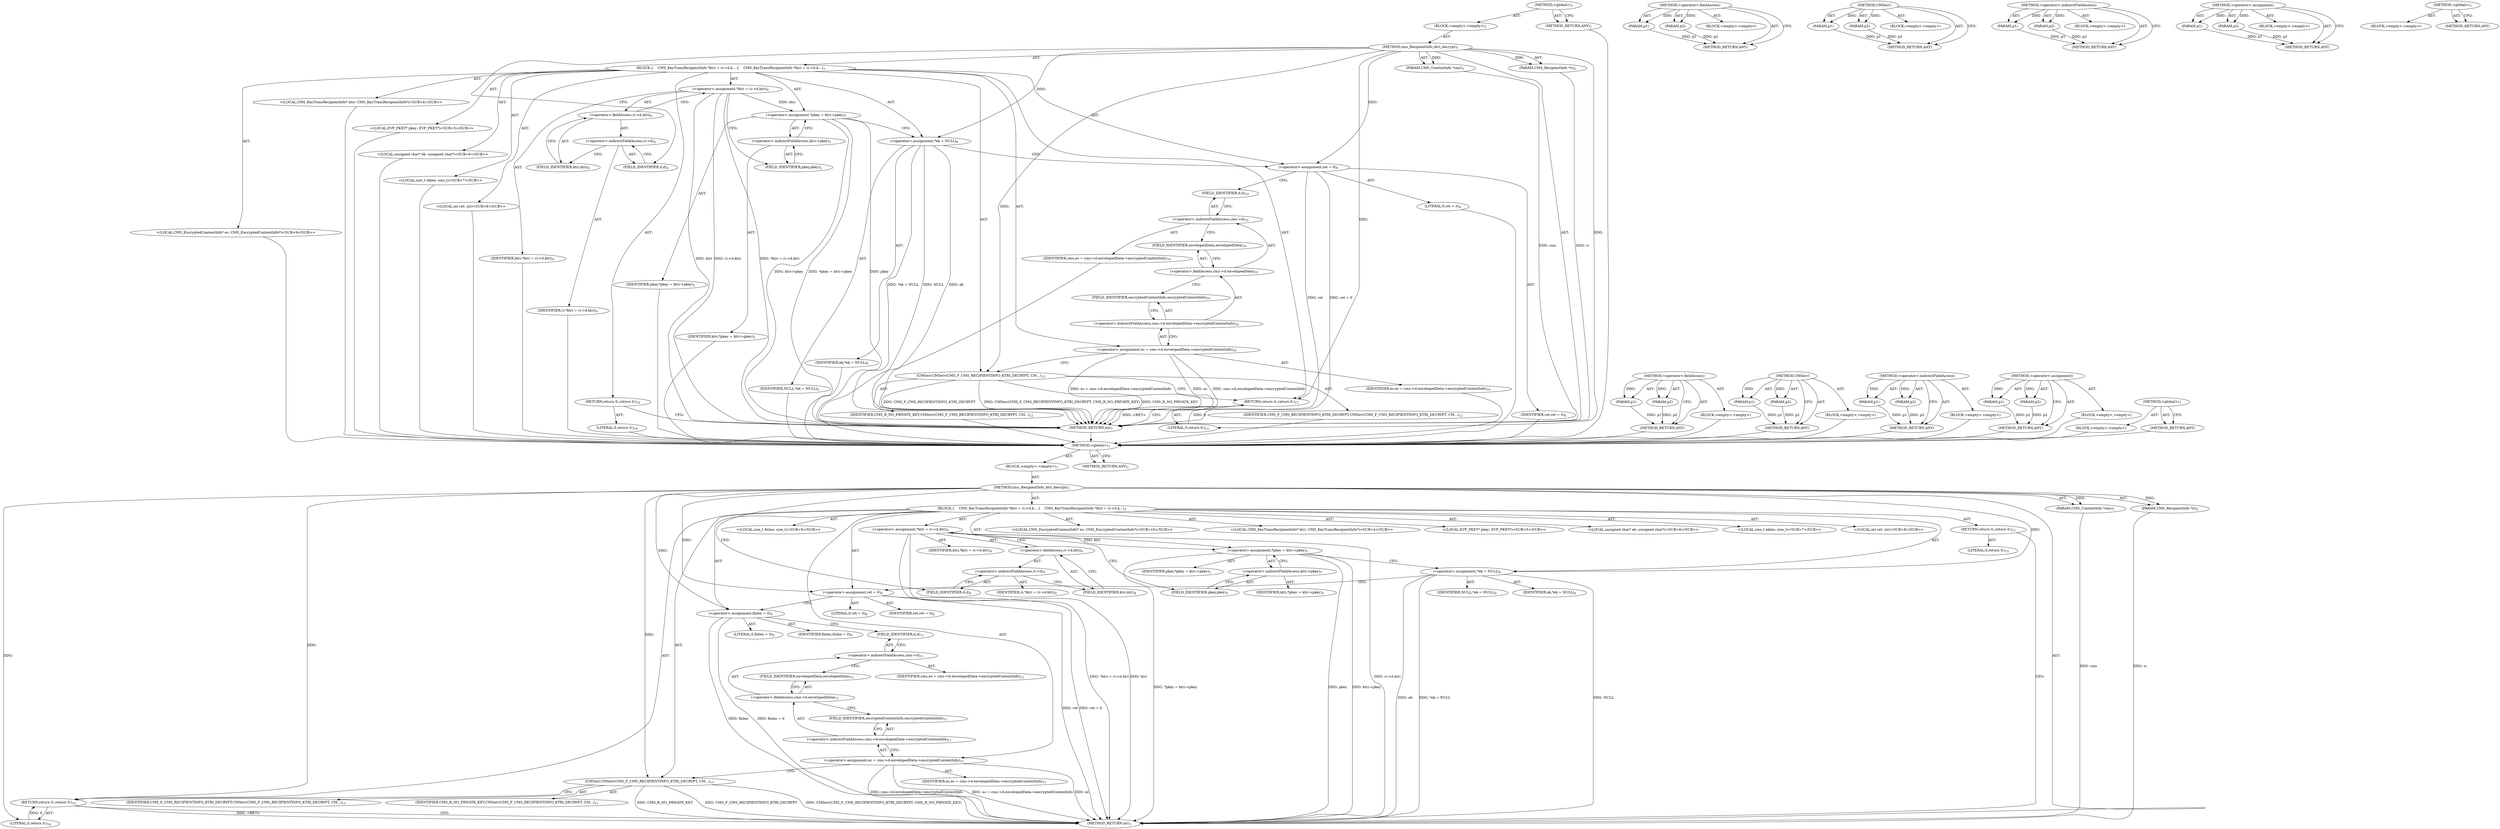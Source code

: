 digraph "&lt;global&gt;" {
vulnerable_6 [label=<(METHOD,&lt;global&gt;)<SUB>1</SUB>>];
vulnerable_7 [label=<(BLOCK,&lt;empty&gt;,&lt;empty&gt;)<SUB>1</SUB>>];
vulnerable_8 [label=<(METHOD,cms_RecipientInfo_ktri_decrypt)<SUB>1</SUB>>];
vulnerable_9 [label=<(PARAM,CMS_ContentInfo *cms)<SUB>1</SUB>>];
vulnerable_10 [label=<(PARAM,CMS_RecipientInfo *ri)<SUB>2</SUB>>];
vulnerable_11 [label=<(BLOCK,{
    CMS_KeyTransRecipientInfo *ktri = ri-&gt;d.k...,{
    CMS_KeyTransRecipientInfo *ktri = ri-&gt;d.k...)<SUB>3</SUB>>];
vulnerable_12 [label="<(LOCAL,CMS_KeyTransRecipientInfo* ktri: CMS_KeyTransRecipientInfo*)<SUB>4</SUB>>"];
vulnerable_13 [label=<(&lt;operator&gt;.assignment,*ktri = ri-&gt;d.ktri)<SUB>4</SUB>>];
vulnerable_14 [label=<(IDENTIFIER,ktri,*ktri = ri-&gt;d.ktri)<SUB>4</SUB>>];
vulnerable_15 [label=<(&lt;operator&gt;.fieldAccess,ri-&gt;d.ktri)<SUB>4</SUB>>];
vulnerable_16 [label=<(&lt;operator&gt;.indirectFieldAccess,ri-&gt;d)<SUB>4</SUB>>];
vulnerable_17 [label=<(IDENTIFIER,ri,*ktri = ri-&gt;d.ktri)<SUB>4</SUB>>];
vulnerable_18 [label=<(FIELD_IDENTIFIER,d,d)<SUB>4</SUB>>];
vulnerable_19 [label=<(FIELD_IDENTIFIER,ktri,ktri)<SUB>4</SUB>>];
vulnerable_20 [label="<(LOCAL,EVP_PKEY* pkey: EVP_PKEY*)<SUB>5</SUB>>"];
vulnerable_21 [label=<(&lt;operator&gt;.assignment,*pkey = ktri-&gt;pkey)<SUB>5</SUB>>];
vulnerable_22 [label=<(IDENTIFIER,pkey,*pkey = ktri-&gt;pkey)<SUB>5</SUB>>];
vulnerable_23 [label=<(&lt;operator&gt;.indirectFieldAccess,ktri-&gt;pkey)<SUB>5</SUB>>];
vulnerable_24 [label=<(IDENTIFIER,ktri,*pkey = ktri-&gt;pkey)<SUB>5</SUB>>];
vulnerable_25 [label=<(FIELD_IDENTIFIER,pkey,pkey)<SUB>5</SUB>>];
vulnerable_26 [label="<(LOCAL,unsigned char* ek: unsigned char*)<SUB>6</SUB>>"];
vulnerable_27 [label=<(&lt;operator&gt;.assignment,*ek = NULL)<SUB>6</SUB>>];
vulnerable_28 [label=<(IDENTIFIER,ek,*ek = NULL)<SUB>6</SUB>>];
vulnerable_29 [label=<(IDENTIFIER,NULL,*ek = NULL)<SUB>6</SUB>>];
vulnerable_30 [label="<(LOCAL,size_t eklen: size_t)<SUB>7</SUB>>"];
vulnerable_31 [label="<(LOCAL,int ret: int)<SUB>8</SUB>>"];
vulnerable_32 [label=<(&lt;operator&gt;.assignment,ret = 0)<SUB>8</SUB>>];
vulnerable_33 [label=<(IDENTIFIER,ret,ret = 0)<SUB>8</SUB>>];
vulnerable_34 [label=<(LITERAL,0,ret = 0)<SUB>8</SUB>>];
vulnerable_35 [label="<(LOCAL,CMS_EncryptedContentInfo* ec: CMS_EncryptedContentInfo*)<SUB>9</SUB>>"];
vulnerable_36 [label=<(&lt;operator&gt;.assignment,ec = cms-&gt;d.envelopedData-&gt;encryptedContentInfo)<SUB>10</SUB>>];
vulnerable_37 [label=<(IDENTIFIER,ec,ec = cms-&gt;d.envelopedData-&gt;encryptedContentInfo)<SUB>10</SUB>>];
vulnerable_38 [label=<(&lt;operator&gt;.indirectFieldAccess,cms-&gt;d.envelopedData-&gt;encryptedContentInfo)<SUB>10</SUB>>];
vulnerable_39 [label=<(&lt;operator&gt;.fieldAccess,cms-&gt;d.envelopedData)<SUB>10</SUB>>];
vulnerable_40 [label=<(&lt;operator&gt;.indirectFieldAccess,cms-&gt;d)<SUB>10</SUB>>];
vulnerable_41 [label=<(IDENTIFIER,cms,ec = cms-&gt;d.envelopedData-&gt;encryptedContentInfo)<SUB>10</SUB>>];
vulnerable_42 [label=<(FIELD_IDENTIFIER,d,d)<SUB>10</SUB>>];
vulnerable_43 [label=<(FIELD_IDENTIFIER,envelopedData,envelopedData)<SUB>10</SUB>>];
vulnerable_44 [label=<(FIELD_IDENTIFIER,encryptedContentInfo,encryptedContentInfo)<SUB>10</SUB>>];
vulnerable_45 [label=<(CMSerr,CMSerr(CMS_F_CMS_RECIPIENTINFO_KTRI_DECRYPT, CM...)<SUB>12</SUB>>];
vulnerable_46 [label=<(IDENTIFIER,CMS_F_CMS_RECIPIENTINFO_KTRI_DECRYPT,CMSerr(CMS_F_CMS_RECIPIENTINFO_KTRI_DECRYPT, CM...)<SUB>12</SUB>>];
vulnerable_47 [label=<(IDENTIFIER,CMS_R_NO_PRIVATE_KEY,CMSerr(CMS_F_CMS_RECIPIENTINFO_KTRI_DECRYPT, CM...)<SUB>12</SUB>>];
vulnerable_48 [label=<(RETURN,return 0;,return 0;)<SUB>13</SUB>>];
vulnerable_49 [label=<(LITERAL,0,return 0;)<SUB>13</SUB>>];
vulnerable_50 [label=<(RETURN,return 0;,return 0;)<SUB>14</SUB>>];
vulnerable_51 [label=<(LITERAL,0,return 0;)<SUB>14</SUB>>];
vulnerable_52 [label=<(METHOD_RETURN,int)<SUB>1</SUB>>];
vulnerable_54 [label=<(METHOD_RETURN,ANY)<SUB>1</SUB>>];
vulnerable_88 [label=<(METHOD,&lt;operator&gt;.fieldAccess)>];
vulnerable_89 [label=<(PARAM,p1)>];
vulnerable_90 [label=<(PARAM,p2)>];
vulnerable_91 [label=<(BLOCK,&lt;empty&gt;,&lt;empty&gt;)>];
vulnerable_92 [label=<(METHOD_RETURN,ANY)>];
vulnerable_98 [label=<(METHOD,CMSerr)>];
vulnerable_99 [label=<(PARAM,p1)>];
vulnerable_100 [label=<(PARAM,p2)>];
vulnerable_101 [label=<(BLOCK,&lt;empty&gt;,&lt;empty&gt;)>];
vulnerable_102 [label=<(METHOD_RETURN,ANY)>];
vulnerable_93 [label=<(METHOD,&lt;operator&gt;.indirectFieldAccess)>];
vulnerable_94 [label=<(PARAM,p1)>];
vulnerable_95 [label=<(PARAM,p2)>];
vulnerable_96 [label=<(BLOCK,&lt;empty&gt;,&lt;empty&gt;)>];
vulnerable_97 [label=<(METHOD_RETURN,ANY)>];
vulnerable_83 [label=<(METHOD,&lt;operator&gt;.assignment)>];
vulnerable_84 [label=<(PARAM,p1)>];
vulnerable_85 [label=<(PARAM,p2)>];
vulnerable_86 [label=<(BLOCK,&lt;empty&gt;,&lt;empty&gt;)>];
vulnerable_87 [label=<(METHOD_RETURN,ANY)>];
vulnerable_77 [label=<(METHOD,&lt;global&gt;)<SUB>1</SUB>>];
vulnerable_78 [label=<(BLOCK,&lt;empty&gt;,&lt;empty&gt;)>];
vulnerable_79 [label=<(METHOD_RETURN,ANY)>];
fixed_6 [label=<(METHOD,&lt;global&gt;)<SUB>1</SUB>>];
fixed_7 [label=<(BLOCK,&lt;empty&gt;,&lt;empty&gt;)<SUB>1</SUB>>];
fixed_8 [label=<(METHOD,cms_RecipientInfo_ktri_decrypt)<SUB>1</SUB>>];
fixed_9 [label=<(PARAM,CMS_ContentInfo *cms)<SUB>1</SUB>>];
fixed_10 [label=<(PARAM,CMS_RecipientInfo *ri)<SUB>2</SUB>>];
fixed_11 [label=<(BLOCK,{
    CMS_KeyTransRecipientInfo *ktri = ri-&gt;d.k...,{
    CMS_KeyTransRecipientInfo *ktri = ri-&gt;d.k...)<SUB>3</SUB>>];
fixed_12 [label="<(LOCAL,CMS_KeyTransRecipientInfo* ktri: CMS_KeyTransRecipientInfo*)<SUB>4</SUB>>"];
fixed_13 [label=<(&lt;operator&gt;.assignment,*ktri = ri-&gt;d.ktri)<SUB>4</SUB>>];
fixed_14 [label=<(IDENTIFIER,ktri,*ktri = ri-&gt;d.ktri)<SUB>4</SUB>>];
fixed_15 [label=<(&lt;operator&gt;.fieldAccess,ri-&gt;d.ktri)<SUB>4</SUB>>];
fixed_16 [label=<(&lt;operator&gt;.indirectFieldAccess,ri-&gt;d)<SUB>4</SUB>>];
fixed_17 [label=<(IDENTIFIER,ri,*ktri = ri-&gt;d.ktri)<SUB>4</SUB>>];
fixed_18 [label=<(FIELD_IDENTIFIER,d,d)<SUB>4</SUB>>];
fixed_19 [label=<(FIELD_IDENTIFIER,ktri,ktri)<SUB>4</SUB>>];
fixed_20 [label="<(LOCAL,EVP_PKEY* pkey: EVP_PKEY*)<SUB>5</SUB>>"];
fixed_21 [label=<(&lt;operator&gt;.assignment,*pkey = ktri-&gt;pkey)<SUB>5</SUB>>];
fixed_22 [label=<(IDENTIFIER,pkey,*pkey = ktri-&gt;pkey)<SUB>5</SUB>>];
fixed_23 [label=<(&lt;operator&gt;.indirectFieldAccess,ktri-&gt;pkey)<SUB>5</SUB>>];
fixed_24 [label=<(IDENTIFIER,ktri,*pkey = ktri-&gt;pkey)<SUB>5</SUB>>];
fixed_25 [label=<(FIELD_IDENTIFIER,pkey,pkey)<SUB>5</SUB>>];
fixed_26 [label="<(LOCAL,unsigned char* ek: unsigned char*)<SUB>6</SUB>>"];
fixed_27 [label=<(&lt;operator&gt;.assignment,*ek = NULL)<SUB>6</SUB>>];
fixed_28 [label=<(IDENTIFIER,ek,*ek = NULL)<SUB>6</SUB>>];
fixed_29 [label=<(IDENTIFIER,NULL,*ek = NULL)<SUB>6</SUB>>];
fixed_30 [label="<(LOCAL,size_t eklen: size_t)<SUB>7</SUB>>"];
fixed_31 [label="<(LOCAL,int ret: int)<SUB>8</SUB>>"];
fixed_32 [label=<(&lt;operator&gt;.assignment,ret = 0)<SUB>8</SUB>>];
fixed_33 [label=<(IDENTIFIER,ret,ret = 0)<SUB>8</SUB>>];
fixed_34 [label=<(LITERAL,0,ret = 0)<SUB>8</SUB>>];
fixed_35 [label="<(LOCAL,size_t fixlen: size_t)<SUB>9</SUB>>"];
fixed_36 [label=<(&lt;operator&gt;.assignment,fixlen = 0)<SUB>9</SUB>>];
fixed_37 [label=<(IDENTIFIER,fixlen,fixlen = 0)<SUB>9</SUB>>];
fixed_38 [label=<(LITERAL,0,fixlen = 0)<SUB>9</SUB>>];
fixed_39 [label="<(LOCAL,CMS_EncryptedContentInfo* ec: CMS_EncryptedContentInfo*)<SUB>10</SUB>>"];
fixed_40 [label=<(&lt;operator&gt;.assignment,ec = cms-&gt;d.envelopedData-&gt;encryptedContentInfo)<SUB>11</SUB>>];
fixed_41 [label=<(IDENTIFIER,ec,ec = cms-&gt;d.envelopedData-&gt;encryptedContentInfo)<SUB>11</SUB>>];
fixed_42 [label=<(&lt;operator&gt;.indirectFieldAccess,cms-&gt;d.envelopedData-&gt;encryptedContentInfo)<SUB>11</SUB>>];
fixed_43 [label=<(&lt;operator&gt;.fieldAccess,cms-&gt;d.envelopedData)<SUB>11</SUB>>];
fixed_44 [label=<(&lt;operator&gt;.indirectFieldAccess,cms-&gt;d)<SUB>11</SUB>>];
fixed_45 [label=<(IDENTIFIER,cms,ec = cms-&gt;d.envelopedData-&gt;encryptedContentInfo)<SUB>11</SUB>>];
fixed_46 [label=<(FIELD_IDENTIFIER,d,d)<SUB>11</SUB>>];
fixed_47 [label=<(FIELD_IDENTIFIER,envelopedData,envelopedData)<SUB>11</SUB>>];
fixed_48 [label=<(FIELD_IDENTIFIER,encryptedContentInfo,encryptedContentInfo)<SUB>11</SUB>>];
fixed_49 [label=<(CMSerr,CMSerr(CMS_F_CMS_RECIPIENTINFO_KTRI_DECRYPT, CM...)<SUB>13</SUB>>];
fixed_50 [label=<(IDENTIFIER,CMS_F_CMS_RECIPIENTINFO_KTRI_DECRYPT,CMSerr(CMS_F_CMS_RECIPIENTINFO_KTRI_DECRYPT, CM...)<SUB>13</SUB>>];
fixed_51 [label=<(IDENTIFIER,CMS_R_NO_PRIVATE_KEY,CMSerr(CMS_F_CMS_RECIPIENTINFO_KTRI_DECRYPT, CM...)<SUB>13</SUB>>];
fixed_52 [label=<(RETURN,return 0;,return 0;)<SUB>14</SUB>>];
fixed_53 [label=<(LITERAL,0,return 0;)<SUB>14</SUB>>];
fixed_54 [label=<(RETURN,return 0;,return 0;)<SUB>15</SUB>>];
fixed_55 [label=<(LITERAL,0,return 0;)<SUB>15</SUB>>];
fixed_56 [label=<(METHOD_RETURN,int)<SUB>1</SUB>>];
fixed_58 [label=<(METHOD_RETURN,ANY)<SUB>1</SUB>>];
fixed_92 [label=<(METHOD,&lt;operator&gt;.fieldAccess)>];
fixed_93 [label=<(PARAM,p1)>];
fixed_94 [label=<(PARAM,p2)>];
fixed_95 [label=<(BLOCK,&lt;empty&gt;,&lt;empty&gt;)>];
fixed_96 [label=<(METHOD_RETURN,ANY)>];
fixed_102 [label=<(METHOD,CMSerr)>];
fixed_103 [label=<(PARAM,p1)>];
fixed_104 [label=<(PARAM,p2)>];
fixed_105 [label=<(BLOCK,&lt;empty&gt;,&lt;empty&gt;)>];
fixed_106 [label=<(METHOD_RETURN,ANY)>];
fixed_97 [label=<(METHOD,&lt;operator&gt;.indirectFieldAccess)>];
fixed_98 [label=<(PARAM,p1)>];
fixed_99 [label=<(PARAM,p2)>];
fixed_100 [label=<(BLOCK,&lt;empty&gt;,&lt;empty&gt;)>];
fixed_101 [label=<(METHOD_RETURN,ANY)>];
fixed_87 [label=<(METHOD,&lt;operator&gt;.assignment)>];
fixed_88 [label=<(PARAM,p1)>];
fixed_89 [label=<(PARAM,p2)>];
fixed_90 [label=<(BLOCK,&lt;empty&gt;,&lt;empty&gt;)>];
fixed_91 [label=<(METHOD_RETURN,ANY)>];
fixed_81 [label=<(METHOD,&lt;global&gt;)<SUB>1</SUB>>];
fixed_82 [label=<(BLOCK,&lt;empty&gt;,&lt;empty&gt;)>];
fixed_83 [label=<(METHOD_RETURN,ANY)>];
vulnerable_6 -> vulnerable_7  [key=0, label="AST: "];
vulnerable_6 -> vulnerable_54  [key=0, label="AST: "];
vulnerable_6 -> vulnerable_54  [key=1, label="CFG: "];
vulnerable_7 -> vulnerable_8  [key=0, label="AST: "];
vulnerable_8 -> vulnerable_9  [key=0, label="AST: "];
vulnerable_8 -> vulnerable_9  [key=1, label="DDG: "];
vulnerable_8 -> vulnerable_10  [key=0, label="AST: "];
vulnerable_8 -> vulnerable_10  [key=1, label="DDG: "];
vulnerable_8 -> vulnerable_11  [key=0, label="AST: "];
vulnerable_8 -> vulnerable_52  [key=0, label="AST: "];
vulnerable_8 -> vulnerable_18  [key=0, label="CFG: "];
vulnerable_8 -> vulnerable_27  [key=0, label="DDG: "];
vulnerable_8 -> vulnerable_32  [key=0, label="DDG: "];
vulnerable_8 -> vulnerable_48  [key=0, label="DDG: "];
vulnerable_8 -> vulnerable_45  [key=0, label="DDG: "];
vulnerable_8 -> vulnerable_49  [key=0, label="DDG: "];
vulnerable_9 -> vulnerable_52  [key=0, label="DDG: cms"];
vulnerable_10 -> vulnerable_52  [key=0, label="DDG: ri"];
vulnerable_11 -> vulnerable_12  [key=0, label="AST: "];
vulnerable_11 -> vulnerable_13  [key=0, label="AST: "];
vulnerable_11 -> vulnerable_20  [key=0, label="AST: "];
vulnerable_11 -> vulnerable_21  [key=0, label="AST: "];
vulnerable_11 -> vulnerable_26  [key=0, label="AST: "];
vulnerable_11 -> vulnerable_27  [key=0, label="AST: "];
vulnerable_11 -> vulnerable_30  [key=0, label="AST: "];
vulnerable_11 -> vulnerable_31  [key=0, label="AST: "];
vulnerable_11 -> vulnerable_32  [key=0, label="AST: "];
vulnerable_11 -> vulnerable_35  [key=0, label="AST: "];
vulnerable_11 -> vulnerable_36  [key=0, label="AST: "];
vulnerable_11 -> vulnerable_45  [key=0, label="AST: "];
vulnerable_11 -> vulnerable_48  [key=0, label="AST: "];
vulnerable_11 -> vulnerable_50  [key=0, label="AST: "];
vulnerable_12 -> fixed_6  [key=0];
vulnerable_13 -> vulnerable_14  [key=0, label="AST: "];
vulnerable_13 -> vulnerable_15  [key=0, label="AST: "];
vulnerable_13 -> vulnerable_25  [key=0, label="CFG: "];
vulnerable_13 -> vulnerable_52  [key=0, label="DDG: ktri"];
vulnerable_13 -> vulnerable_52  [key=1, label="DDG: ri-&gt;d.ktri"];
vulnerable_13 -> vulnerable_52  [key=2, label="DDG: *ktri = ri-&gt;d.ktri"];
vulnerable_13 -> vulnerable_21  [key=0, label="DDG: ktri"];
vulnerable_14 -> fixed_6  [key=0];
vulnerable_15 -> vulnerable_16  [key=0, label="AST: "];
vulnerable_15 -> vulnerable_19  [key=0, label="AST: "];
vulnerable_15 -> vulnerable_13  [key=0, label="CFG: "];
vulnerable_16 -> vulnerable_17  [key=0, label="AST: "];
vulnerable_16 -> vulnerable_18  [key=0, label="AST: "];
vulnerable_16 -> vulnerable_19  [key=0, label="CFG: "];
vulnerable_17 -> fixed_6  [key=0];
vulnerable_18 -> vulnerable_16  [key=0, label="CFG: "];
vulnerable_19 -> vulnerable_15  [key=0, label="CFG: "];
vulnerable_20 -> fixed_6  [key=0];
vulnerable_21 -> vulnerable_22  [key=0, label="AST: "];
vulnerable_21 -> vulnerable_23  [key=0, label="AST: "];
vulnerable_21 -> vulnerable_27  [key=0, label="CFG: "];
vulnerable_21 -> vulnerable_52  [key=0, label="DDG: pkey"];
vulnerable_21 -> vulnerable_52  [key=1, label="DDG: ktri-&gt;pkey"];
vulnerable_21 -> vulnerable_52  [key=2, label="DDG: *pkey = ktri-&gt;pkey"];
vulnerable_22 -> fixed_6  [key=0];
vulnerable_23 -> vulnerable_24  [key=0, label="AST: "];
vulnerable_23 -> vulnerable_25  [key=0, label="AST: "];
vulnerable_23 -> vulnerable_21  [key=0, label="CFG: "];
vulnerable_24 -> fixed_6  [key=0];
vulnerable_25 -> vulnerable_23  [key=0, label="CFG: "];
vulnerable_26 -> fixed_6  [key=0];
vulnerable_27 -> vulnerable_28  [key=0, label="AST: "];
vulnerable_27 -> vulnerable_29  [key=0, label="AST: "];
vulnerable_27 -> vulnerable_32  [key=0, label="CFG: "];
vulnerable_27 -> vulnerable_52  [key=0, label="DDG: ek"];
vulnerable_27 -> vulnerable_52  [key=1, label="DDG: *ek = NULL"];
vulnerable_27 -> vulnerable_52  [key=2, label="DDG: NULL"];
vulnerable_28 -> fixed_6  [key=0];
vulnerable_29 -> fixed_6  [key=0];
vulnerable_30 -> fixed_6  [key=0];
vulnerable_31 -> fixed_6  [key=0];
vulnerable_32 -> vulnerable_33  [key=0, label="AST: "];
vulnerable_32 -> vulnerable_34  [key=0, label="AST: "];
vulnerable_32 -> vulnerable_42  [key=0, label="CFG: "];
vulnerable_32 -> vulnerable_52  [key=0, label="DDG: ret"];
vulnerable_32 -> vulnerable_52  [key=1, label="DDG: ret = 0"];
vulnerable_33 -> fixed_6  [key=0];
vulnerable_34 -> fixed_6  [key=0];
vulnerable_35 -> fixed_6  [key=0];
vulnerable_36 -> vulnerable_37  [key=0, label="AST: "];
vulnerable_36 -> vulnerable_38  [key=0, label="AST: "];
vulnerable_36 -> vulnerable_45  [key=0, label="CFG: "];
vulnerable_36 -> vulnerable_52  [key=0, label="DDG: ec"];
vulnerable_36 -> vulnerable_52  [key=1, label="DDG: cms-&gt;d.envelopedData-&gt;encryptedContentInfo"];
vulnerable_36 -> vulnerable_52  [key=2, label="DDG: ec = cms-&gt;d.envelopedData-&gt;encryptedContentInfo"];
vulnerable_37 -> fixed_6  [key=0];
vulnerable_38 -> vulnerable_39  [key=0, label="AST: "];
vulnerable_38 -> vulnerable_44  [key=0, label="AST: "];
vulnerable_38 -> vulnerable_36  [key=0, label="CFG: "];
vulnerable_39 -> vulnerable_40  [key=0, label="AST: "];
vulnerable_39 -> vulnerable_43  [key=0, label="AST: "];
vulnerable_39 -> vulnerable_44  [key=0, label="CFG: "];
vulnerable_40 -> vulnerable_41  [key=0, label="AST: "];
vulnerable_40 -> vulnerable_42  [key=0, label="AST: "];
vulnerable_40 -> vulnerable_43  [key=0, label="CFG: "];
vulnerable_41 -> fixed_6  [key=0];
vulnerable_42 -> vulnerable_40  [key=0, label="CFG: "];
vulnerable_43 -> vulnerable_39  [key=0, label="CFG: "];
vulnerable_44 -> vulnerable_38  [key=0, label="CFG: "];
vulnerable_45 -> vulnerable_46  [key=0, label="AST: "];
vulnerable_45 -> vulnerable_47  [key=0, label="AST: "];
vulnerable_45 -> vulnerable_48  [key=0, label="CFG: "];
vulnerable_45 -> vulnerable_52  [key=0, label="DDG: CMS_F_CMS_RECIPIENTINFO_KTRI_DECRYPT"];
vulnerable_45 -> vulnerable_52  [key=1, label="DDG: CMSerr(CMS_F_CMS_RECIPIENTINFO_KTRI_DECRYPT, CMS_R_NO_PRIVATE_KEY)"];
vulnerable_45 -> vulnerable_52  [key=2, label="DDG: CMS_R_NO_PRIVATE_KEY"];
vulnerable_46 -> fixed_6  [key=0];
vulnerable_47 -> fixed_6  [key=0];
vulnerable_48 -> vulnerable_49  [key=0, label="AST: "];
vulnerable_48 -> vulnerable_52  [key=0, label="CFG: "];
vulnerable_48 -> vulnerable_52  [key=1, label="DDG: &lt;RET&gt;"];
vulnerable_49 -> vulnerable_48  [key=0, label="DDG: 0"];
vulnerable_50 -> vulnerable_51  [key=0, label="AST: "];
vulnerable_50 -> vulnerable_52  [key=0, label="CFG: "];
vulnerable_51 -> fixed_6  [key=0];
vulnerable_52 -> fixed_6  [key=0];
vulnerable_54 -> fixed_6  [key=0];
vulnerable_88 -> vulnerable_89  [key=0, label="AST: "];
vulnerable_88 -> vulnerable_89  [key=1, label="DDG: "];
vulnerable_88 -> vulnerable_91  [key=0, label="AST: "];
vulnerable_88 -> vulnerable_90  [key=0, label="AST: "];
vulnerable_88 -> vulnerable_90  [key=1, label="DDG: "];
vulnerable_88 -> vulnerable_92  [key=0, label="AST: "];
vulnerable_88 -> vulnerable_92  [key=1, label="CFG: "];
vulnerable_89 -> vulnerable_92  [key=0, label="DDG: p1"];
vulnerable_90 -> vulnerable_92  [key=0, label="DDG: p2"];
vulnerable_91 -> fixed_6  [key=0];
vulnerable_92 -> fixed_6  [key=0];
vulnerable_98 -> vulnerable_99  [key=0, label="AST: "];
vulnerable_98 -> vulnerable_99  [key=1, label="DDG: "];
vulnerable_98 -> vulnerable_101  [key=0, label="AST: "];
vulnerable_98 -> vulnerable_100  [key=0, label="AST: "];
vulnerable_98 -> vulnerable_100  [key=1, label="DDG: "];
vulnerable_98 -> vulnerable_102  [key=0, label="AST: "];
vulnerable_98 -> vulnerable_102  [key=1, label="CFG: "];
vulnerable_99 -> vulnerable_102  [key=0, label="DDG: p1"];
vulnerable_100 -> vulnerable_102  [key=0, label="DDG: p2"];
vulnerable_101 -> fixed_6  [key=0];
vulnerable_102 -> fixed_6  [key=0];
vulnerable_93 -> vulnerable_94  [key=0, label="AST: "];
vulnerable_93 -> vulnerable_94  [key=1, label="DDG: "];
vulnerable_93 -> vulnerable_96  [key=0, label="AST: "];
vulnerable_93 -> vulnerable_95  [key=0, label="AST: "];
vulnerable_93 -> vulnerable_95  [key=1, label="DDG: "];
vulnerable_93 -> vulnerable_97  [key=0, label="AST: "];
vulnerable_93 -> vulnerable_97  [key=1, label="CFG: "];
vulnerable_94 -> vulnerable_97  [key=0, label="DDG: p1"];
vulnerable_95 -> vulnerable_97  [key=0, label="DDG: p2"];
vulnerable_96 -> fixed_6  [key=0];
vulnerable_97 -> fixed_6  [key=0];
vulnerable_83 -> vulnerable_84  [key=0, label="AST: "];
vulnerable_83 -> vulnerable_84  [key=1, label="DDG: "];
vulnerable_83 -> vulnerable_86  [key=0, label="AST: "];
vulnerable_83 -> vulnerable_85  [key=0, label="AST: "];
vulnerable_83 -> vulnerable_85  [key=1, label="DDG: "];
vulnerable_83 -> vulnerable_87  [key=0, label="AST: "];
vulnerable_83 -> vulnerable_87  [key=1, label="CFG: "];
vulnerable_84 -> vulnerable_87  [key=0, label="DDG: p1"];
vulnerable_85 -> vulnerable_87  [key=0, label="DDG: p2"];
vulnerable_86 -> fixed_6  [key=0];
vulnerable_87 -> fixed_6  [key=0];
vulnerable_77 -> vulnerable_78  [key=0, label="AST: "];
vulnerable_77 -> vulnerable_79  [key=0, label="AST: "];
vulnerable_77 -> vulnerable_79  [key=1, label="CFG: "];
vulnerable_78 -> fixed_6  [key=0];
vulnerable_79 -> fixed_6  [key=0];
fixed_6 -> fixed_7  [key=0, label="AST: "];
fixed_6 -> fixed_58  [key=0, label="AST: "];
fixed_6 -> fixed_58  [key=1, label="CFG: "];
fixed_7 -> fixed_8  [key=0, label="AST: "];
fixed_8 -> fixed_9  [key=0, label="AST: "];
fixed_8 -> fixed_9  [key=1, label="DDG: "];
fixed_8 -> fixed_10  [key=0, label="AST: "];
fixed_8 -> fixed_10  [key=1, label="DDG: "];
fixed_8 -> fixed_11  [key=0, label="AST: "];
fixed_8 -> fixed_56  [key=0, label="AST: "];
fixed_8 -> fixed_18  [key=0, label="CFG: "];
fixed_8 -> fixed_27  [key=0, label="DDG: "];
fixed_8 -> fixed_32  [key=0, label="DDG: "];
fixed_8 -> fixed_36  [key=0, label="DDG: "];
fixed_8 -> fixed_52  [key=0, label="DDG: "];
fixed_8 -> fixed_49  [key=0, label="DDG: "];
fixed_8 -> fixed_53  [key=0, label="DDG: "];
fixed_9 -> fixed_56  [key=0, label="DDG: cms"];
fixed_10 -> fixed_56  [key=0, label="DDG: ri"];
fixed_11 -> fixed_12  [key=0, label="AST: "];
fixed_11 -> fixed_13  [key=0, label="AST: "];
fixed_11 -> fixed_20  [key=0, label="AST: "];
fixed_11 -> fixed_21  [key=0, label="AST: "];
fixed_11 -> fixed_26  [key=0, label="AST: "];
fixed_11 -> fixed_27  [key=0, label="AST: "];
fixed_11 -> fixed_30  [key=0, label="AST: "];
fixed_11 -> fixed_31  [key=0, label="AST: "];
fixed_11 -> fixed_32  [key=0, label="AST: "];
fixed_11 -> fixed_35  [key=0, label="AST: "];
fixed_11 -> fixed_36  [key=0, label="AST: "];
fixed_11 -> fixed_39  [key=0, label="AST: "];
fixed_11 -> fixed_40  [key=0, label="AST: "];
fixed_11 -> fixed_49  [key=0, label="AST: "];
fixed_11 -> fixed_52  [key=0, label="AST: "];
fixed_11 -> fixed_54  [key=0, label="AST: "];
fixed_13 -> fixed_14  [key=0, label="AST: "];
fixed_13 -> fixed_15  [key=0, label="AST: "];
fixed_13 -> fixed_25  [key=0, label="CFG: "];
fixed_13 -> fixed_56  [key=0, label="DDG: ktri"];
fixed_13 -> fixed_56  [key=1, label="DDG: ri-&gt;d.ktri"];
fixed_13 -> fixed_56  [key=2, label="DDG: *ktri = ri-&gt;d.ktri"];
fixed_13 -> fixed_21  [key=0, label="DDG: ktri"];
fixed_15 -> fixed_16  [key=0, label="AST: "];
fixed_15 -> fixed_19  [key=0, label="AST: "];
fixed_15 -> fixed_13  [key=0, label="CFG: "];
fixed_16 -> fixed_17  [key=0, label="AST: "];
fixed_16 -> fixed_18  [key=0, label="AST: "];
fixed_16 -> fixed_19  [key=0, label="CFG: "];
fixed_18 -> fixed_16  [key=0, label="CFG: "];
fixed_19 -> fixed_15  [key=0, label="CFG: "];
fixed_21 -> fixed_22  [key=0, label="AST: "];
fixed_21 -> fixed_23  [key=0, label="AST: "];
fixed_21 -> fixed_27  [key=0, label="CFG: "];
fixed_21 -> fixed_56  [key=0, label="DDG: pkey"];
fixed_21 -> fixed_56  [key=1, label="DDG: ktri-&gt;pkey"];
fixed_21 -> fixed_56  [key=2, label="DDG: *pkey = ktri-&gt;pkey"];
fixed_23 -> fixed_24  [key=0, label="AST: "];
fixed_23 -> fixed_25  [key=0, label="AST: "];
fixed_23 -> fixed_21  [key=0, label="CFG: "];
fixed_25 -> fixed_23  [key=0, label="CFG: "];
fixed_27 -> fixed_28  [key=0, label="AST: "];
fixed_27 -> fixed_29  [key=0, label="AST: "];
fixed_27 -> fixed_32  [key=0, label="CFG: "];
fixed_27 -> fixed_56  [key=0, label="DDG: ek"];
fixed_27 -> fixed_56  [key=1, label="DDG: *ek = NULL"];
fixed_27 -> fixed_56  [key=2, label="DDG: NULL"];
fixed_32 -> fixed_33  [key=0, label="AST: "];
fixed_32 -> fixed_34  [key=0, label="AST: "];
fixed_32 -> fixed_36  [key=0, label="CFG: "];
fixed_32 -> fixed_56  [key=0, label="DDG: ret"];
fixed_32 -> fixed_56  [key=1, label="DDG: ret = 0"];
fixed_36 -> fixed_37  [key=0, label="AST: "];
fixed_36 -> fixed_38  [key=0, label="AST: "];
fixed_36 -> fixed_46  [key=0, label="CFG: "];
fixed_36 -> fixed_56  [key=0, label="DDG: fixlen"];
fixed_36 -> fixed_56  [key=1, label="DDG: fixlen = 0"];
fixed_40 -> fixed_41  [key=0, label="AST: "];
fixed_40 -> fixed_42  [key=0, label="AST: "];
fixed_40 -> fixed_49  [key=0, label="CFG: "];
fixed_40 -> fixed_56  [key=0, label="DDG: ec"];
fixed_40 -> fixed_56  [key=1, label="DDG: cms-&gt;d.envelopedData-&gt;encryptedContentInfo"];
fixed_40 -> fixed_56  [key=2, label="DDG: ec = cms-&gt;d.envelopedData-&gt;encryptedContentInfo"];
fixed_42 -> fixed_43  [key=0, label="AST: "];
fixed_42 -> fixed_48  [key=0, label="AST: "];
fixed_42 -> fixed_40  [key=0, label="CFG: "];
fixed_43 -> fixed_44  [key=0, label="AST: "];
fixed_43 -> fixed_47  [key=0, label="AST: "];
fixed_43 -> fixed_48  [key=0, label="CFG: "];
fixed_44 -> fixed_45  [key=0, label="AST: "];
fixed_44 -> fixed_46  [key=0, label="AST: "];
fixed_44 -> fixed_47  [key=0, label="CFG: "];
fixed_46 -> fixed_44  [key=0, label="CFG: "];
fixed_47 -> fixed_43  [key=0, label="CFG: "];
fixed_48 -> fixed_42  [key=0, label="CFG: "];
fixed_49 -> fixed_50  [key=0, label="AST: "];
fixed_49 -> fixed_51  [key=0, label="AST: "];
fixed_49 -> fixed_52  [key=0, label="CFG: "];
fixed_49 -> fixed_56  [key=0, label="DDG: CMS_F_CMS_RECIPIENTINFO_KTRI_DECRYPT"];
fixed_49 -> fixed_56  [key=1, label="DDG: CMSerr(CMS_F_CMS_RECIPIENTINFO_KTRI_DECRYPT, CMS_R_NO_PRIVATE_KEY)"];
fixed_49 -> fixed_56  [key=2, label="DDG: CMS_R_NO_PRIVATE_KEY"];
fixed_52 -> fixed_53  [key=0, label="AST: "];
fixed_52 -> fixed_56  [key=0, label="CFG: "];
fixed_52 -> fixed_56  [key=1, label="DDG: &lt;RET&gt;"];
fixed_53 -> fixed_52  [key=0, label="DDG: 0"];
fixed_54 -> fixed_55  [key=0, label="AST: "];
fixed_54 -> fixed_56  [key=0, label="CFG: "];
fixed_92 -> fixed_93  [key=0, label="AST: "];
fixed_92 -> fixed_93  [key=1, label="DDG: "];
fixed_92 -> fixed_95  [key=0, label="AST: "];
fixed_92 -> fixed_94  [key=0, label="AST: "];
fixed_92 -> fixed_94  [key=1, label="DDG: "];
fixed_92 -> fixed_96  [key=0, label="AST: "];
fixed_92 -> fixed_96  [key=1, label="CFG: "];
fixed_93 -> fixed_96  [key=0, label="DDG: p1"];
fixed_94 -> fixed_96  [key=0, label="DDG: p2"];
fixed_102 -> fixed_103  [key=0, label="AST: "];
fixed_102 -> fixed_103  [key=1, label="DDG: "];
fixed_102 -> fixed_105  [key=0, label="AST: "];
fixed_102 -> fixed_104  [key=0, label="AST: "];
fixed_102 -> fixed_104  [key=1, label="DDG: "];
fixed_102 -> fixed_106  [key=0, label="AST: "];
fixed_102 -> fixed_106  [key=1, label="CFG: "];
fixed_103 -> fixed_106  [key=0, label="DDG: p1"];
fixed_104 -> fixed_106  [key=0, label="DDG: p2"];
fixed_97 -> fixed_98  [key=0, label="AST: "];
fixed_97 -> fixed_98  [key=1, label="DDG: "];
fixed_97 -> fixed_100  [key=0, label="AST: "];
fixed_97 -> fixed_99  [key=0, label="AST: "];
fixed_97 -> fixed_99  [key=1, label="DDG: "];
fixed_97 -> fixed_101  [key=0, label="AST: "];
fixed_97 -> fixed_101  [key=1, label="CFG: "];
fixed_98 -> fixed_101  [key=0, label="DDG: p1"];
fixed_99 -> fixed_101  [key=0, label="DDG: p2"];
fixed_87 -> fixed_88  [key=0, label="AST: "];
fixed_87 -> fixed_88  [key=1, label="DDG: "];
fixed_87 -> fixed_90  [key=0, label="AST: "];
fixed_87 -> fixed_89  [key=0, label="AST: "];
fixed_87 -> fixed_89  [key=1, label="DDG: "];
fixed_87 -> fixed_91  [key=0, label="AST: "];
fixed_87 -> fixed_91  [key=1, label="CFG: "];
fixed_88 -> fixed_91  [key=0, label="DDG: p1"];
fixed_89 -> fixed_91  [key=0, label="DDG: p2"];
fixed_81 -> fixed_82  [key=0, label="AST: "];
fixed_81 -> fixed_83  [key=0, label="AST: "];
fixed_81 -> fixed_83  [key=1, label="CFG: "];
}
